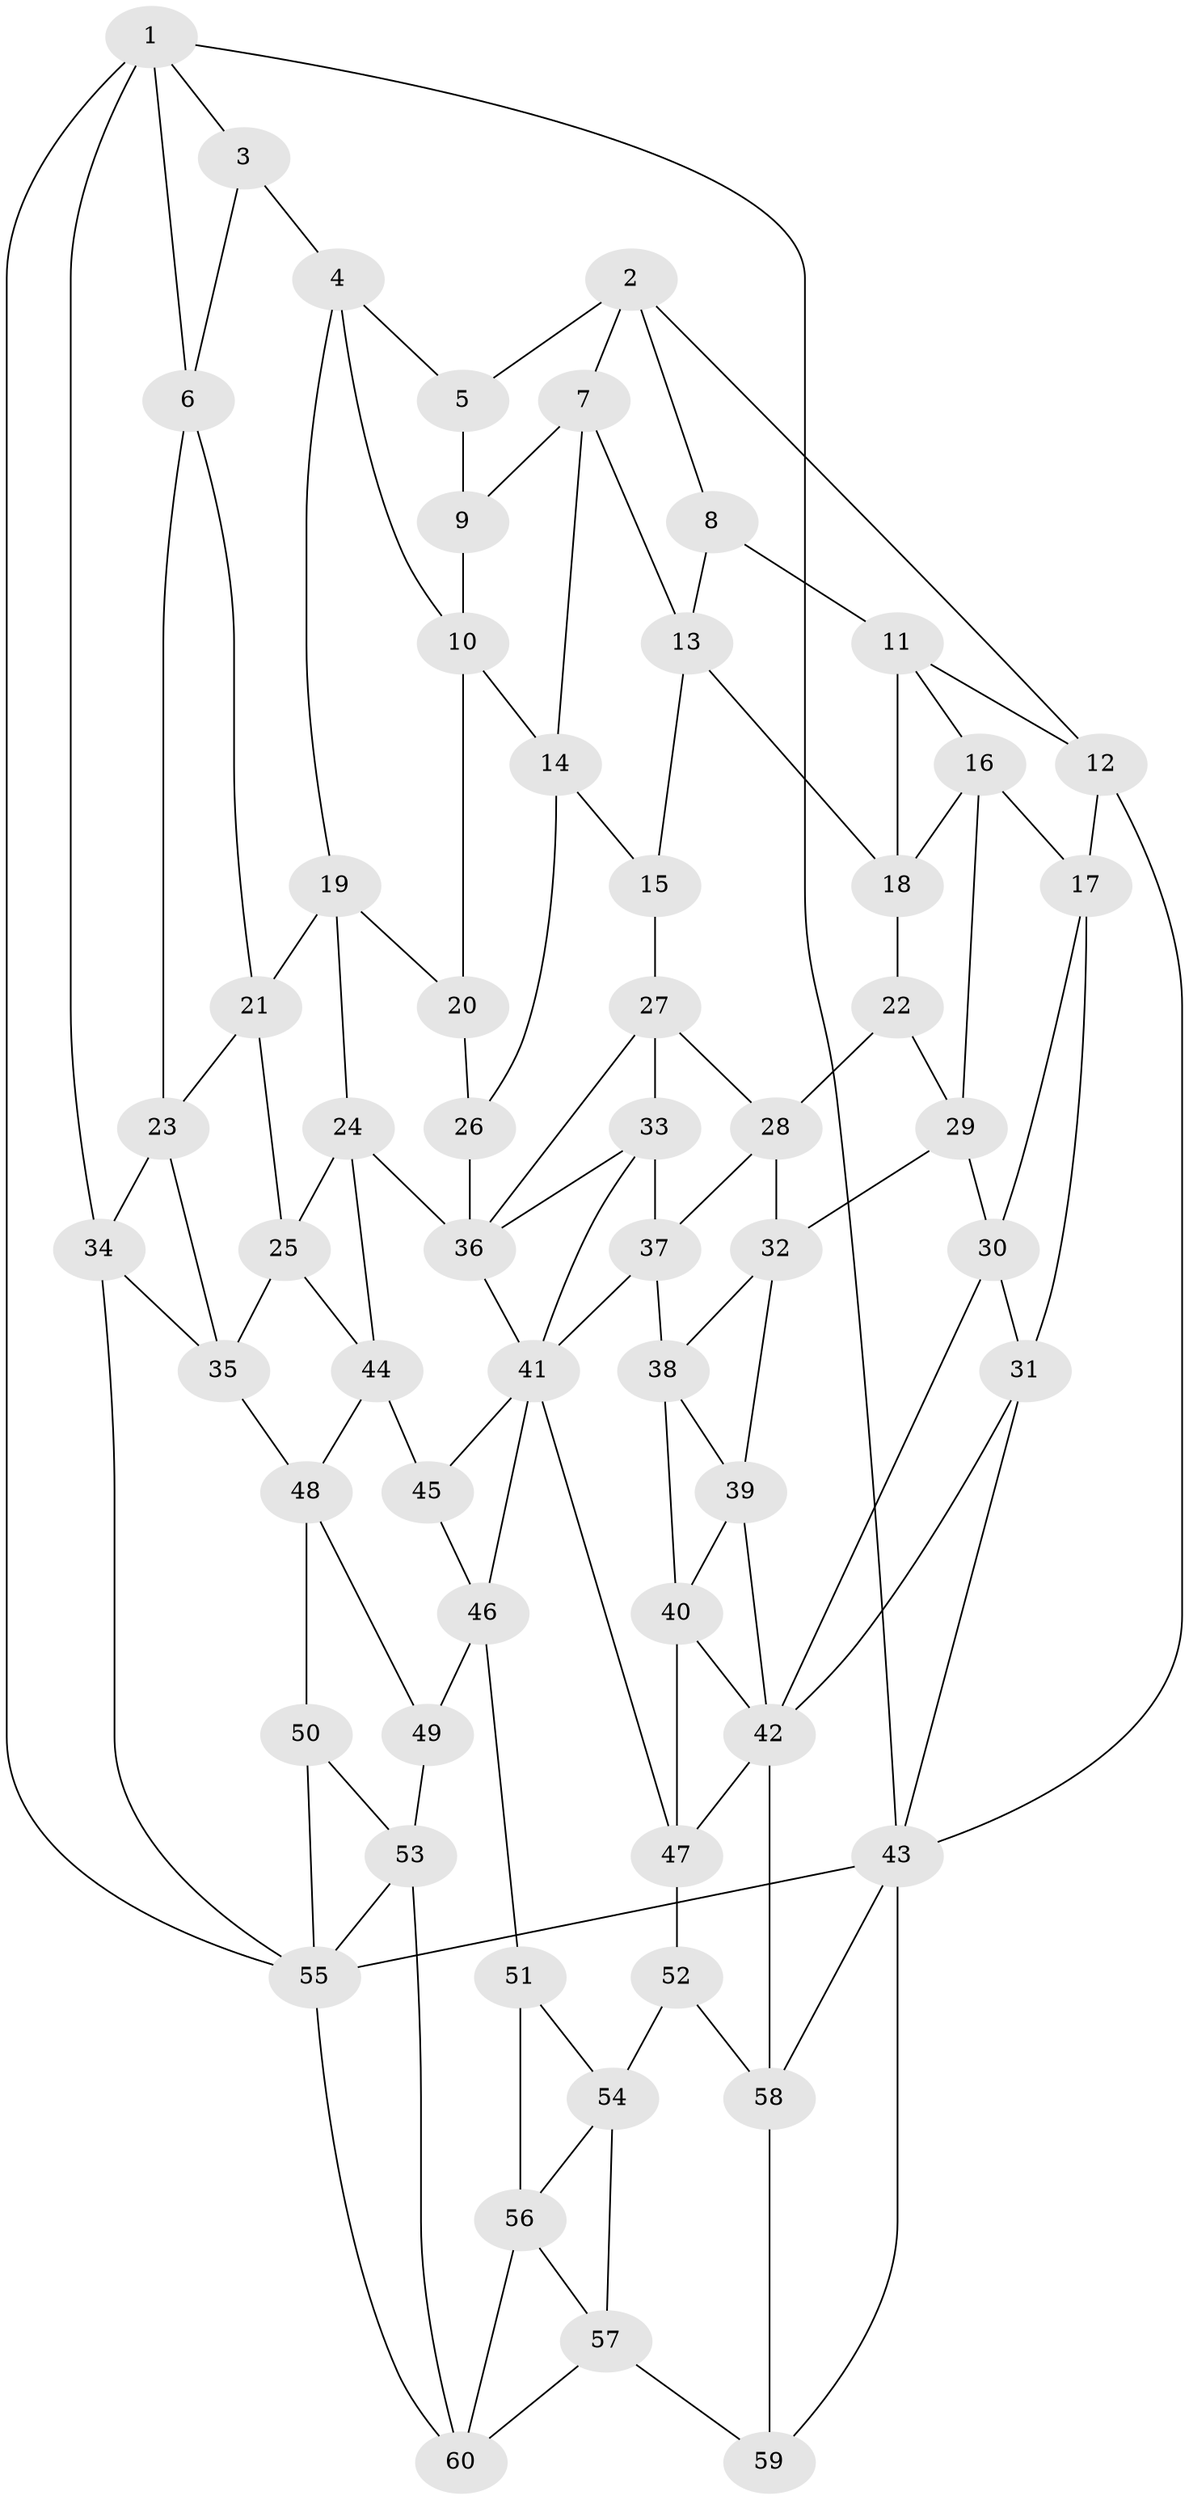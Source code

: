 // original degree distribution, {3: 0.01680672268907563, 5: 0.5546218487394958, 6: 0.20168067226890757, 4: 0.226890756302521}
// Generated by graph-tools (version 1.1) at 2025/51/03/09/25 03:51:03]
// undirected, 60 vertices, 118 edges
graph export_dot {
graph [start="1"]
  node [color=gray90,style=filled];
  1;
  2;
  3;
  4;
  5;
  6;
  7;
  8;
  9;
  10;
  11;
  12;
  13;
  14;
  15;
  16;
  17;
  18;
  19;
  20;
  21;
  22;
  23;
  24;
  25;
  26;
  27;
  28;
  29;
  30;
  31;
  32;
  33;
  34;
  35;
  36;
  37;
  38;
  39;
  40;
  41;
  42;
  43;
  44;
  45;
  46;
  47;
  48;
  49;
  50;
  51;
  52;
  53;
  54;
  55;
  56;
  57;
  58;
  59;
  60;
  1 -- 3 [weight=1.0];
  1 -- 6 [weight=1.0];
  1 -- 34 [weight=1.0];
  1 -- 43 [weight=1.0];
  1 -- 55 [weight=1.0];
  2 -- 5 [weight=1.0];
  2 -- 7 [weight=1.0];
  2 -- 8 [weight=1.0];
  2 -- 12 [weight=1.0];
  3 -- 4 [weight=1.0];
  3 -- 6 [weight=1.0];
  4 -- 5 [weight=1.0];
  4 -- 10 [weight=1.0];
  4 -- 19 [weight=1.0];
  5 -- 9 [weight=1.0];
  6 -- 21 [weight=1.0];
  6 -- 23 [weight=1.0];
  7 -- 9 [weight=1.0];
  7 -- 13 [weight=1.0];
  7 -- 14 [weight=1.0];
  8 -- 11 [weight=1.0];
  8 -- 13 [weight=1.0];
  9 -- 10 [weight=1.0];
  10 -- 14 [weight=1.0];
  10 -- 20 [weight=1.0];
  11 -- 12 [weight=1.0];
  11 -- 16 [weight=1.0];
  11 -- 18 [weight=1.0];
  12 -- 17 [weight=1.0];
  12 -- 43 [weight=1.0];
  13 -- 15 [weight=1.0];
  13 -- 18 [weight=1.0];
  14 -- 15 [weight=1.0];
  14 -- 26 [weight=1.0];
  15 -- 27 [weight=1.0];
  16 -- 17 [weight=1.0];
  16 -- 18 [weight=1.0];
  16 -- 29 [weight=1.0];
  17 -- 30 [weight=1.0];
  17 -- 31 [weight=1.0];
  18 -- 22 [weight=1.0];
  19 -- 20 [weight=1.0];
  19 -- 21 [weight=1.0];
  19 -- 24 [weight=1.0];
  20 -- 26 [weight=1.0];
  21 -- 23 [weight=1.0];
  21 -- 25 [weight=1.0];
  22 -- 28 [weight=1.0];
  22 -- 29 [weight=1.0];
  23 -- 34 [weight=1.0];
  23 -- 35 [weight=1.0];
  24 -- 25 [weight=1.0];
  24 -- 36 [weight=1.0];
  24 -- 44 [weight=1.0];
  25 -- 35 [weight=1.0];
  25 -- 44 [weight=1.0];
  26 -- 36 [weight=2.0];
  27 -- 28 [weight=1.0];
  27 -- 33 [weight=1.0];
  27 -- 36 [weight=1.0];
  28 -- 32 [weight=1.0];
  28 -- 37 [weight=1.0];
  29 -- 30 [weight=1.0];
  29 -- 32 [weight=1.0];
  30 -- 31 [weight=1.0];
  30 -- 42 [weight=1.0];
  31 -- 42 [weight=1.0];
  31 -- 43 [weight=1.0];
  32 -- 38 [weight=1.0];
  32 -- 39 [weight=1.0];
  33 -- 36 [weight=1.0];
  33 -- 37 [weight=1.0];
  33 -- 41 [weight=1.0];
  34 -- 35 [weight=1.0];
  34 -- 55 [weight=1.0];
  35 -- 48 [weight=1.0];
  36 -- 41 [weight=1.0];
  37 -- 38 [weight=1.0];
  37 -- 41 [weight=1.0];
  38 -- 39 [weight=1.0];
  38 -- 40 [weight=1.0];
  39 -- 40 [weight=1.0];
  39 -- 42 [weight=1.0];
  40 -- 42 [weight=1.0];
  40 -- 47 [weight=1.0];
  41 -- 45 [weight=1.0];
  41 -- 46 [weight=1.0];
  41 -- 47 [weight=1.0];
  42 -- 47 [weight=1.0];
  42 -- 58 [weight=1.0];
  43 -- 55 [weight=1.0];
  43 -- 58 [weight=1.0];
  43 -- 59 [weight=1.0];
  44 -- 45 [weight=2.0];
  44 -- 48 [weight=1.0];
  45 -- 46 [weight=1.0];
  46 -- 49 [weight=1.0];
  46 -- 51 [weight=1.0];
  47 -- 52 [weight=1.0];
  48 -- 49 [weight=1.0];
  48 -- 50 [weight=1.0];
  49 -- 53 [weight=1.0];
  50 -- 53 [weight=1.0];
  50 -- 55 [weight=1.0];
  51 -- 54 [weight=1.0];
  51 -- 56 [weight=1.0];
  52 -- 54 [weight=1.0];
  52 -- 58 [weight=1.0];
  53 -- 55 [weight=1.0];
  53 -- 60 [weight=1.0];
  54 -- 56 [weight=1.0];
  54 -- 57 [weight=1.0];
  55 -- 60 [weight=1.0];
  56 -- 57 [weight=1.0];
  56 -- 60 [weight=1.0];
  57 -- 59 [weight=1.0];
  57 -- 60 [weight=1.0];
  58 -- 59 [weight=1.0];
}
